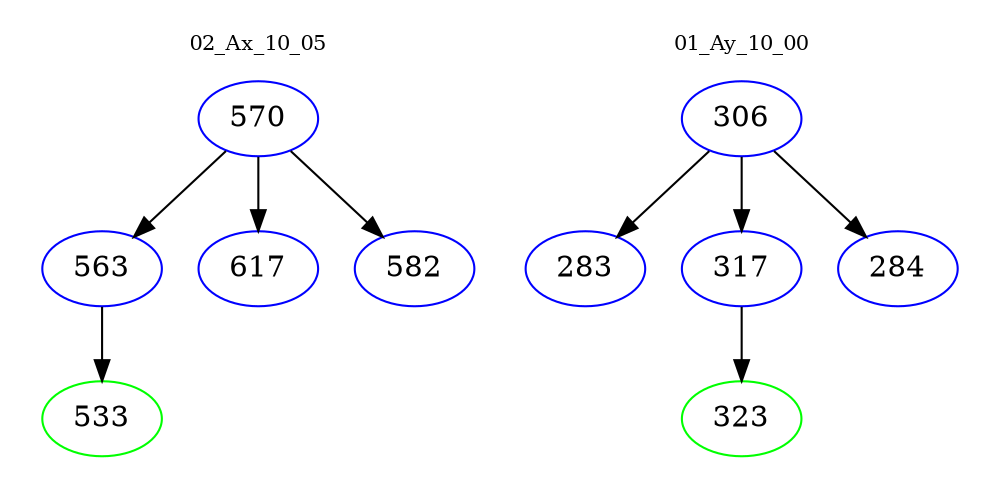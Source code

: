 digraph{
subgraph cluster_0 {
color = white
label = "02_Ax_10_05";
fontsize=10;
T0_570 [label="570", color="blue"]
T0_570 -> T0_563 [color="black"]
T0_563 [label="563", color="blue"]
T0_563 -> T0_533 [color="black"]
T0_533 [label="533", color="green"]
T0_570 -> T0_617 [color="black"]
T0_617 [label="617", color="blue"]
T0_570 -> T0_582 [color="black"]
T0_582 [label="582", color="blue"]
}
subgraph cluster_1 {
color = white
label = "01_Ay_10_00";
fontsize=10;
T1_306 [label="306", color="blue"]
T1_306 -> T1_283 [color="black"]
T1_283 [label="283", color="blue"]
T1_306 -> T1_317 [color="black"]
T1_317 [label="317", color="blue"]
T1_317 -> T1_323 [color="black"]
T1_323 [label="323", color="green"]
T1_306 -> T1_284 [color="black"]
T1_284 [label="284", color="blue"]
}
}
